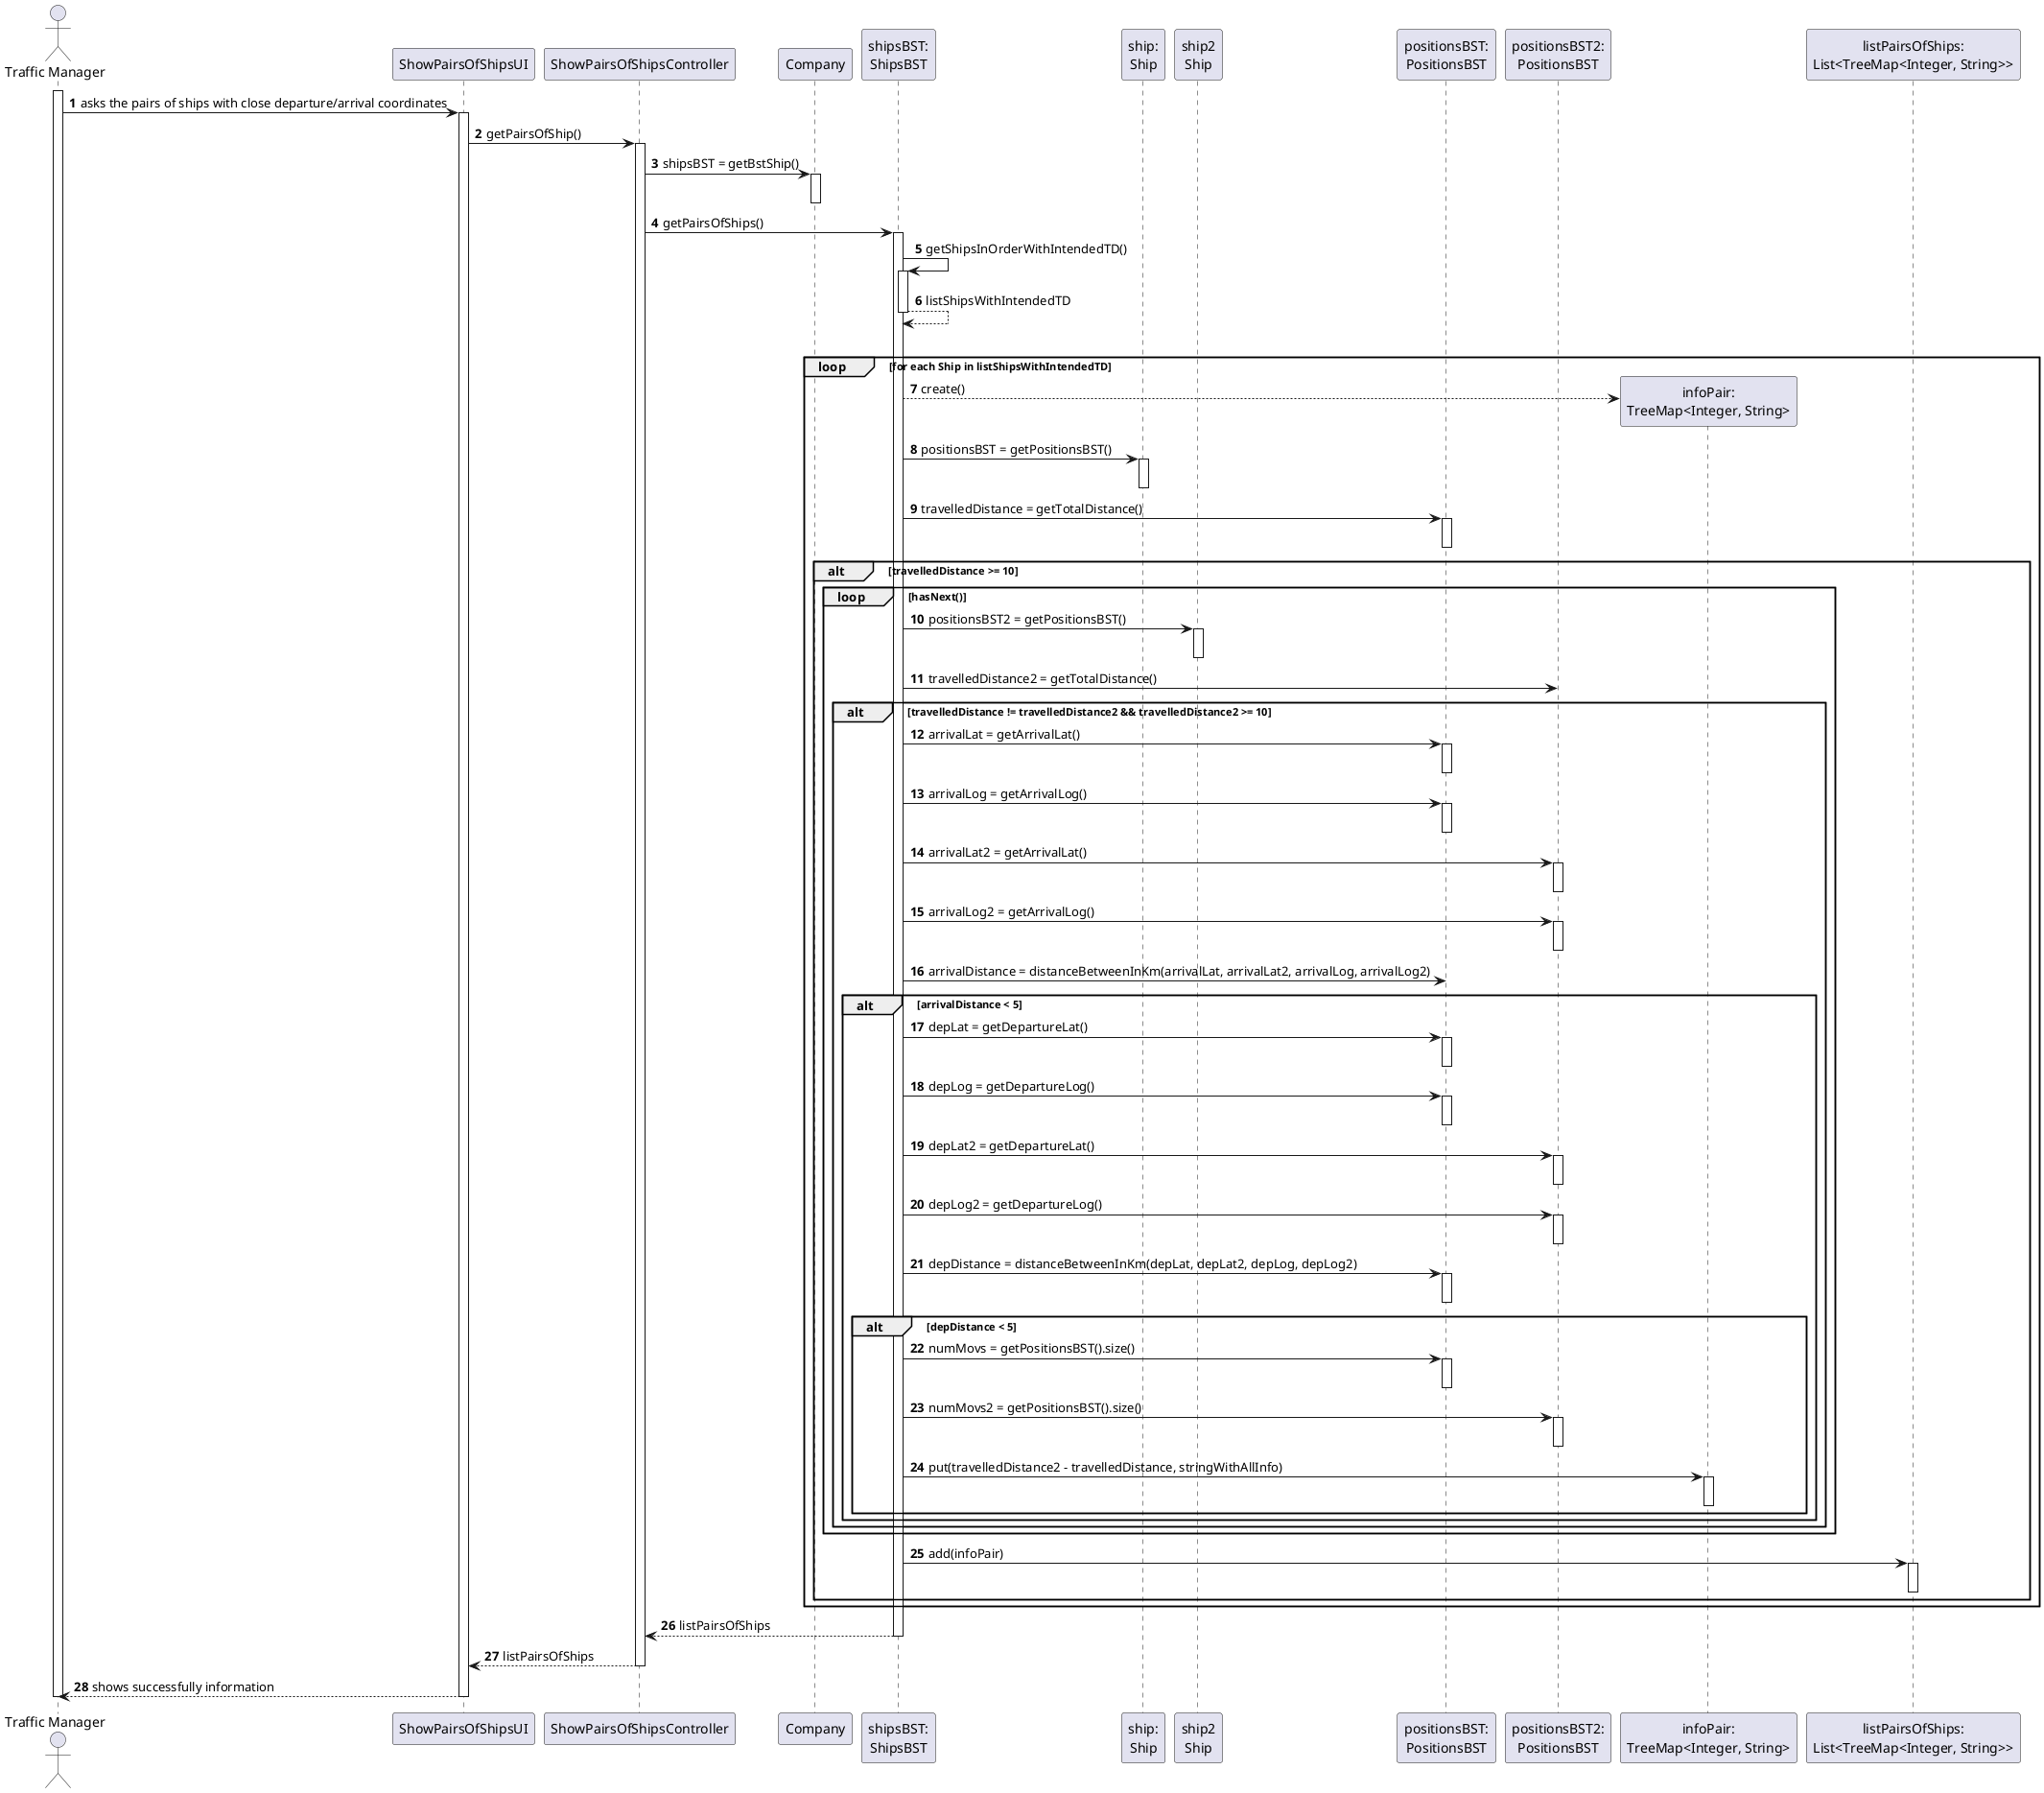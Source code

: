 @startuml


autonumber
actor "Traffic Manager" as TM

participant "ShowPairsOfShipsUI" as UI
participant "ShowPairsOfShipsController" as CTRL
participant "Company" as COMP
participant "shipsBST:\nShipsBST" as BstShip
participant "ship:\nShip" as S
participant "ship2\nShip" as S2
/'participant "ShipPosition" as SP'/
participant "positionsBST:\nPositionsBST" as BstPosition
participant "positionsBST2:\nPositionsBST" as BstPosition2
participant "infoPair:\nTreeMap<Integer, String>" as TREEMAP
participant "listPairsOfShips:\nList<TreeMap<Integer, String>>" as LIST


activate TM
TM -> "UI" : asks the pairs of ships with close departure/arrival coordinates
activate "UI"
UI -> CTRL : getPairsOfShip()
activate CTRL
CTRL -> COMP : shipsBST = getBstShip()
activate COMP
deactivate COMP
CTRL -> BstShip : getPairsOfShips()
/'decide what kind of list'/
activate BstShip
/'BstShip -> BstShip : listOfShips = inOrder() '/
BstShip -> BstShip : getShipsInOrderWithIntendedTD()
activate BstShip
BstShip --> BstShip : listShipsWithIntendedTD
deactivate BstShip
|||
loop for each Ship in listShipsWithIntendedTD
BstShip --> TREEMAP** : create()
BstShip -> S : positionsBST = getPositionsBST()
activate S
deactivate S
BstShip -> BstPosition : travelledDistance = getTotalDistance()
activate BstPosition
deactivate BstPosition
/'alteração alt em baixo: travelledDistance2 >= 10 em vez de > 10'/
alt travelledDistance >= 10
loop hasNext()
BstShip -> S2 : positionsBST2 = getPositionsBST()
activate S2
deactivate S2
BstShip -> BstPosition2 : travelledDistance2 = getTotalDistance()
/'alteração alt em baixo: && travelledDistance2 >= 10'/
alt travelledDistance != travelledDistance2 && travelledDistance2 >= 10
BstShip -> BstPosition : arrivalLat = getArrivalLat()
activate BstPosition
deactivate BstPosition
BstShip -> BstPosition : arrivalLog = getArrivalLog()
activate BstPosition
deactivate BstPosition
BstShip -> BstPosition2 : arrivalLat2 = getArrivalLat()
activate BstPosition2
deactivate BstPosition2
BstShip -> BstPosition2 : arrivalLog2 = getArrivalLog()
activate BstPosition2
deactivate BstPosition2
BstShip -> BstPosition : arrivalDistance = distanceBetweenInKm(arrivalLat, arrivalLat2, arrivalLog, arrivalLog2)
alt arrivalDistance < 5
BstShip -> BstPosition : depLat = getDepartureLat()
activate BstPosition
deactivate BstPosition
BstShip -> BstPosition : depLog = getDepartureLog()
activate BstPosition
deactivate BstPosition
BstShip -> BstPosition2 : depLat2 = getDepartureLat()
activate BstPosition2
deactivate BstPosition2
BstShip -> BstPosition2 : depLog2 = getDepartureLog()
activate BstPosition2
deactivate BstPosition2
BstShip -> BstPosition : depDistance = distanceBetweenInKm(depLat, depLat2, depLog, depLog2)
activate BstPosition
deactivate BstPosition
alt depDistance < 5

BstShip -> BstPosition : numMovs = getPositionsBST().size()
activate BstPosition
deactivate BstPosition
BstShip -> BstPosition2 : numMovs2 = getPositionsBST().size()
activate BstPosition2
deactivate BstPosition2

BstShip -> TREEMAP : put(travelledDistance2 - travelledDistance, stringWithAllInfo)
activate TREEMAP
deactivate TREEMAP
end
end
end
end
BstShip -> LIST : add(infoPair)
activate LIST
deactivate LIST
end
end

BstShip --> CTRL : listPairsOfShips
deactivate BstShip
CTRL --> UI : listPairsOfShips
deactivate CTRL
"UI" --> TM : shows successfully information

deactivate "UI"





deactivate TM

@enduml